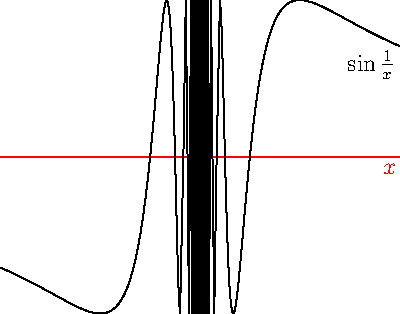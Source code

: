 import graph;

size(200,0);

real f(real x) {return (x != 0) ? sin(1/x) : 0;}
real T(real x) {return 2/(x*pi);}

real a=-4/pi, b=4/pi;
int n=150,m=5;

xaxis("$x$",red);
yaxis(red);

draw(graph(f,a,-T(m),n)--graph(f,-m,-(m+n),n,T)--(0,f(0))--graph(f,m+n,m,n,T)--
     graph(f,T(m),b,n));

label("$\sin\frac{1}{x}$",(b,f(b)),SW);

